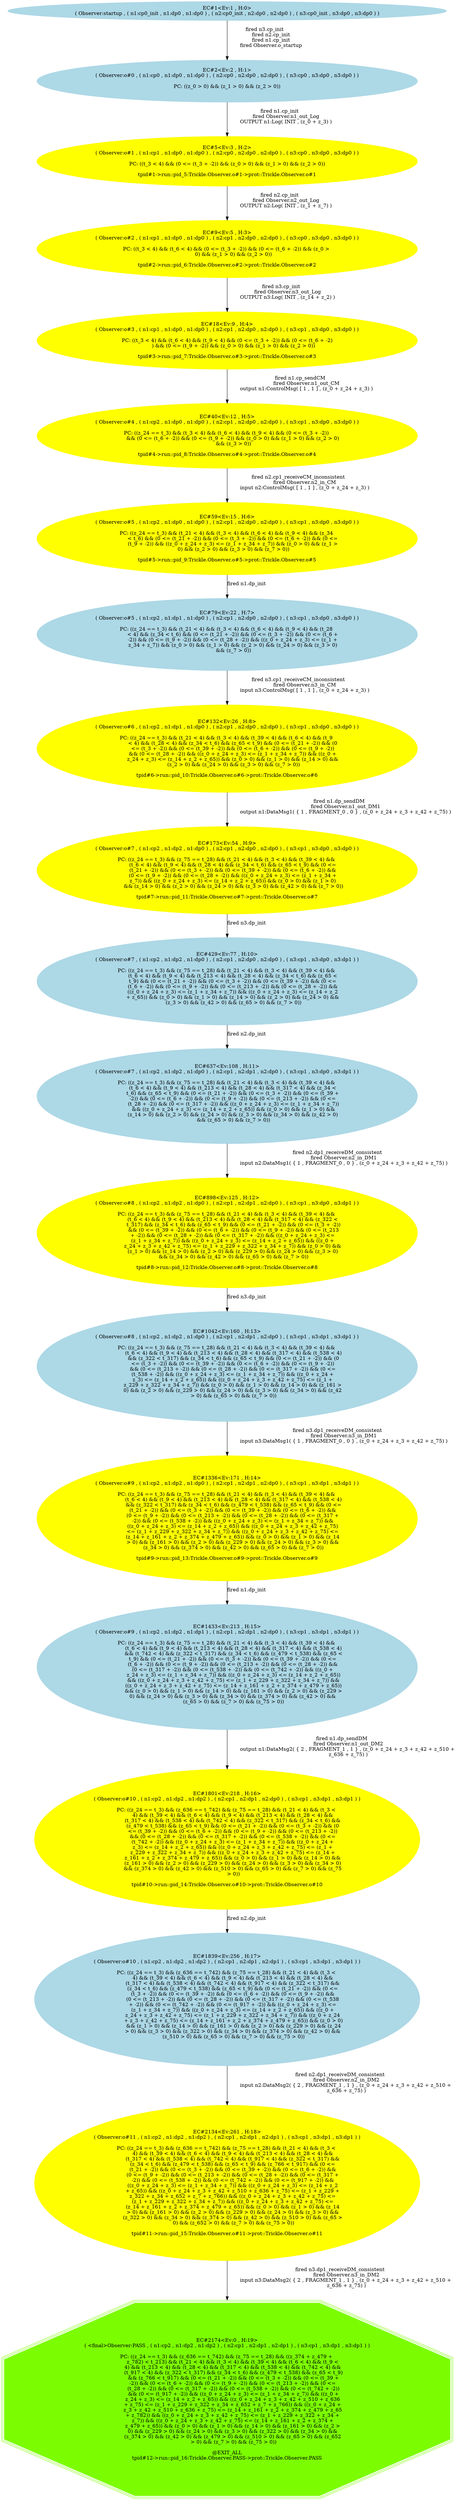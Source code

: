 digraph fscn {
EC1 [
	label="EC#1<Ev:1 , H:0>
( Observer:startup , ( n1:cp0_init , n1:dp0 , n1:dp0 ) , ( n2:cp0_init , n2:dp0 , n2:dp0 ) , ( n3:cp0_init , n3:dp0 , n3:dp0 ) )"
	color=lightblue
	shape=ellipse
	style=filled
]
EC1 -> EC2 [
	label="fired n3.cp_init
	fired n2.cp_init
	fired n1.cp_init
	fired Observer.o_startup
	"
]
EC2 [
	label="EC#2<Ev:2 , H:1>
( Observer:o#0 , ( n1:cp0 , n1:dp0 , n1:dp0 ) , ( n2:cp0 , n2:dp0 , n2:dp0 ) , ( n3:cp0 , n3:dp0 , n3:dp0 ) )

PC: ((z_0 > 0) && (z_1 > 0) && (z_2 > 0))
	"
	color=lightblue
	shape=ellipse
	style=filled
]
EC2 -> EC5 [
	label="fired n1.cp_init
	fired Observer.n1_out_Log
	OUTPUT n1:Log( INIT , (z_0 + z_3) )
	"
]
EC5 [
	label="EC#5<Ev:3 , H:2>
( Observer:o#1 , ( n1:cp1 , n1:dp0 , n1:dp0 ) , ( n2:cp0 , n2:dp0 , n2:dp0 ) , ( n3:cp0 , n3:dp0 , n3:dp0 ) )

PC: ((t_3 < 4) && (0 <= (t_3 + -2)) && (z_0 > 0) && (z_1 > 0) && (z_2 > 0))
	
tpid#1->run::pid_5:Trickle.Observer.o#1->prot::Trickle.Observer.o#1"
	color=yellow
	shape=ellipse
	style=filled
]
EC5 -> EC9 [
	label="fired n2.cp_init
	fired Observer.n2_out_Log
	OUTPUT n2:Log( INIT , (z_1 + z_7) )
	"
]
EC9 [
	label="EC#9<Ev:5 , H:3>
( Observer:o#2 , ( n1:cp1 , n1:dp0 , n1:dp0 ) , ( n2:cp1 , n2:dp0 , n2:dp0 ) , ( n3:cp0 , n3:dp0 , n3:dp0 ) )

PC: ((t_3 < 4) && (t_6 < 4) && (0 <= (t_3 + -2)) && (0 <= (t_6 + -2)) && (z_0 > 
	0) && (z_1 > 0) && (z_2 > 0))
	
tpid#2->run::pid_6:Trickle.Observer.o#2->prot::Trickle.Observer.o#2"
	color=yellow
	shape=ellipse
	style=filled
]
EC9 -> EC18 [
	label="fired n3.cp_init
	fired Observer.n3_out_Log
	OUTPUT n3:Log( INIT , (z_14 + z_2) )
	"
]
EC18 [
	label="EC#18<Ev:9 , H:4>
( Observer:o#3 , ( n1:cp1 , n1:dp0 , n1:dp0 ) , ( n2:cp1 , n2:dp0 , n2:dp0 ) , ( n3:cp1 , n3:dp0 , n3:dp0 ) )

PC: ((t_3 < 4) && (t_6 < 4) && (t_9 < 4) && (0 <= (t_3 + -2)) && (0 <= (t_6 + -2)
	) && (0 <= (t_9 + -2)) && (z_0 > 0) && (z_1 > 0) && (z_2 > 0))
	
tpid#3->run::pid_7:Trickle.Observer.o#3->prot::Trickle.Observer.o#3"
	color=yellow
	shape=ellipse
	style=filled
]
EC18 -> EC40 [
	label="fired n1.cp_sendCM
	fired Observer.n1_out_CM
	output n1:ControlMsg( [ 1 , 1 ] , (z_0 + z_24 + z_3) )
	"
]
EC40 [
	label="EC#40<Ev:12 , H:5>
( Observer:o#4 , ( n1:cp2 , n1:dp0 , n1:dp0 ) , ( n2:cp1 , n2:dp0 , n2:dp0 ) , ( n3:cp1 , n3:dp0 , n3:dp0 ) )

PC: ((z_24 == t_3) && (t_3 < 4) && (t_6 < 4) && (t_9 < 4) && (0 <= (t_3 + -2)) 
	&& (0 <= (t_6 + -2)) && (0 <= (t_9 + -2)) && (z_0 > 0) && (z_1 > 0) && (z_2 > 0) 
	&& (z_3 > 0))
	
tpid#4->run::pid_8:Trickle.Observer.o#4->prot::Trickle.Observer.o#4"
	color=yellow
	shape=ellipse
	style=filled
]
EC40 -> EC59 [
	label="fired n2.cp1_receiveCM_inconsistent
	fired Observer.n2_in_CM
	input n2:ControlMsg( [ 1 , 1 ] , (z_0 + z_24 + z_3) )
	"
]
EC59 [
	label="EC#59<Ev:15 , H:6>
( Observer:o#5 , ( n1:cp2 , n1:dp0 , n1:dp0 ) , ( n2:cp1 , n2:dp0 , n2:dp0 ) , ( n3:cp1 , n3:dp0 , n3:dp0 ) )

PC: ((z_24 == t_3) && (t_21 < 4) && (t_3 < 4) && (t_6 < 4) && (t_9 < 4) && (z_34 
	< t_6) && (0 <= (t_21 + -2)) && (0 <= (t_3 + -2)) && (0 <= (t_6 + -2)) && (0 <= 
	(t_9 + -2)) && ((z_0 + z_24 + z_3) <= (z_1 + z_34 + z_7)) && (z_0 > 0) && (z_1 > 
	0) && (z_2 > 0) && (z_3 > 0) && (z_7 > 0))
	
tpid#5->run::pid_9:Trickle.Observer.o#5->prot::Trickle.Observer.o#5"
	color=yellow
	shape=ellipse
	style=filled
]
EC59 -> EC79 [
	label="fired n1.dp_init
	"
]
EC79 [
	label="EC#79<Ev:22 , H:7>
( Observer:o#5 , ( n1:cp2 , n1:dp1 , n1:dp0 ) , ( n2:cp1 , n2:dp0 , n2:dp0 ) , ( n3:cp1 , n3:dp0 , n3:dp0 ) )

PC: ((z_24 == t_3) && (t_21 < 4) && (t_3 < 4) && (t_6 < 4) && (t_9 < 4) && (t_28 
	< 4) && (z_34 < t_6) && (0 <= (t_21 + -2)) && (0 <= (t_3 + -2)) && (0 <= (t_6 + 
	-2)) && (0 <= (t_9 + -2)) && (0 <= (t_28 + -2)) && ((z_0 + z_24 + z_3) <= (z_1 + 
	z_34 + z_7)) && (z_0 > 0) && (z_1 > 0) && (z_2 > 0) && (z_24 > 0) && (z_3 > 0) 
	&& (z_7 > 0))
	"
	color=lightblue
	shape=ellipse
	style=filled
]
EC79 -> EC132 [
	label="fired n3.cp1_receiveCM_inconsistent
	fired Observer.n3_in_CM
	input n3:ControlMsg( [ 1 , 1 ] , (z_0 + z_24 + z_3) )
	"
]
EC132 [
	label="EC#132<Ev:26 , H:8>
( Observer:o#6 , ( n1:cp2 , n1:dp1 , n1:dp0 ) , ( n2:cp1 , n2:dp0 , n2:dp0 ) , ( n3:cp1 , n3:dp0 , n3:dp0 ) )

PC: ((z_24 == t_3) && (t_21 < 4) && (t_3 < 4) && (t_39 < 4) && (t_6 < 4) && (t_9 
	< 4) && (t_28 < 4) && (z_34 < t_6) && (z_65 < t_9) && (0 <= (t_21 + -2)) && (0 
	<= (t_3 + -2)) && (0 <= (t_39 + -2)) && (0 <= (t_6 + -2)) && (0 <= (t_9 + -2)) 
	&& (0 <= (t_28 + -2)) && ((z_0 + z_24 + z_3) <= (z_1 + z_34 + z_7)) && ((z_0 + 
	z_24 + z_3) <= (z_14 + z_2 + z_65)) && (z_0 > 0) && (z_1 > 0) && (z_14 > 0) && 
	(z_2 > 0) && (z_24 > 0) && (z_3 > 0) && (z_7 > 0))
	
tpid#6->run::pid_10:Trickle.Observer.o#6->prot::Trickle.Observer.o#6"
	color=yellow
	shape=ellipse
	style=filled
]
EC132 -> EC173 [
	label="fired n1.dp_sendDM
	fired Observer.n1_out_DM1
	output n1:DataMsg1( { 1 , FRAGMENT_0 , 0 } , (z_0 + z_24 + z_3 + z_42 + z_75) )
	"
]
EC173 [
	label="EC#173<Ev:54 , H:9>
( Observer:o#7 , ( n1:cp2 , n1:dp2 , n1:dp0 ) , ( n2:cp1 , n2:dp0 , n2:dp0 ) , ( n3:cp1 , n3:dp0 , n3:dp0 ) )

PC: ((z_24 == t_3) && (z_75 == t_28) && (t_21 < 4) && (t_3 < 4) && (t_39 < 4) && 
	(t_6 < 4) && (t_9 < 4) && (t_28 < 4) && (z_34 < t_6) && (z_65 < t_9) && (0 <= 
	(t_21 + -2)) && (0 <= (t_3 + -2)) && (0 <= (t_39 + -2)) && (0 <= (t_6 + -2)) && 
	(0 <= (t_9 + -2)) && (0 <= (t_28 + -2)) && ((z_0 + z_24 + z_3) <= (z_1 + z_34 + 
	z_7)) && ((z_0 + z_24 + z_3) <= (z_14 + z_2 + z_65)) && (z_0 > 0) && (z_1 > 0) 
	&& (z_14 > 0) && (z_2 > 0) && (z_24 > 0) && (z_3 > 0) && (z_42 > 0) && (z_7 > 0))
	
tpid#7->run::pid_11:Trickle.Observer.o#7->prot::Trickle.Observer.o#7"
	color=yellow
	shape=ellipse
	style=filled
]
EC173 -> EC429 [
	label="fired n3.dp_init
	"
]
EC429 [
	label="EC#429<Ev:77 , H:10>
( Observer:o#7 , ( n1:cp2 , n1:dp2 , n1:dp0 ) , ( n2:cp1 , n2:dp0 , n2:dp0 ) , ( n3:cp1 , n3:dp0 , n3:dp1 ) )

PC: ((z_24 == t_3) && (z_75 == t_28) && (t_21 < 4) && (t_3 < 4) && (t_39 < 4) && 
	(t_6 < 4) && (t_9 < 4) && (t_213 < 4) && (t_28 < 4) && (z_34 < t_6) && (z_65 < 
	t_9) && (0 <= (t_21 + -2)) && (0 <= (t_3 + -2)) && (0 <= (t_39 + -2)) && (0 <= 
	(t_6 + -2)) && (0 <= (t_9 + -2)) && (0 <= (t_213 + -2)) && (0 <= (t_28 + -2)) && 
	((z_0 + z_24 + z_3) <= (z_1 + z_34 + z_7)) && ((z_0 + z_24 + z_3) <= (z_14 + z_2 
	+ z_65)) && (z_0 > 0) && (z_1 > 0) && (z_14 > 0) && (z_2 > 0) && (z_24 > 0) && 
	(z_3 > 0) && (z_42 > 0) && (z_65 > 0) && (z_7 > 0))
	"
	color=lightblue
	shape=ellipse
	style=filled
]
EC429 -> EC637 [
	label="fired n2.dp_init
	"
]
EC637 [
	label="EC#637<Ev:108 , H:11>
( Observer:o#7 , ( n1:cp2 , n1:dp2 , n1:dp0 ) , ( n2:cp1 , n2:dp1 , n2:dp0 ) , ( n3:cp1 , n3:dp0 , n3:dp1 ) )

PC: ((z_24 == t_3) && (z_75 == t_28) && (t_21 < 4) && (t_3 < 4) && (t_39 < 4) && 
	(t_6 < 4) && (t_9 < 4) && (t_213 < 4) && (t_28 < 4) && (t_317 < 4) && (z_34 < 
	t_6) && (z_65 < t_9) && (0 <= (t_21 + -2)) && (0 <= (t_3 + -2)) && (0 <= (t_39 + 
	-2)) && (0 <= (t_6 + -2)) && (0 <= (t_9 + -2)) && (0 <= (t_213 + -2)) && (0 <= 
	(t_28 + -2)) && (0 <= (t_317 + -2)) && ((z_0 + z_24 + z_3) <= (z_1 + z_34 + z_7))
	 && ((z_0 + z_24 + z_3) <= (z_14 + z_2 + z_65)) && (z_0 > 0) && (z_1 > 0) && 
	(z_14 > 0) && (z_2 > 0) && (z_24 > 0) && (z_3 > 0) && (z_34 > 0) && (z_42 > 0) 
	&& (z_65 > 0) && (z_7 > 0))
	"
	color=lightblue
	shape=ellipse
	style=filled
]
EC637 -> EC898 [
	label="fired n2.dp1_receiveDM_consistent
	fired Observer.n2_in_DM1
	input n2:DataMsg1( { 1 , FRAGMENT_0 , 0 } , (z_0 + z_24 + z_3 + z_42 + z_75) )
	"
]
EC898 [
	label="EC#898<Ev:125 , H:12>
( Observer:o#8 , ( n1:cp2 , n1:dp2 , n1:dp0 ) , ( n2:cp1 , n2:dp1 , n2:dp0 ) , ( n3:cp1 , n3:dp0 , n3:dp1 ) )

PC: ((z_24 == t_3) && (z_75 == t_28) && (t_21 < 4) && (t_3 < 4) && (t_39 < 4) && 
	(t_6 < 4) && (t_9 < 4) && (t_213 < 4) && (t_28 < 4) && (t_317 < 4) && (z_322 < 
	t_317) && (z_34 < t_6) && (z_65 < t_9) && (0 <= (t_21 + -2)) && (0 <= (t_3 + -2))
	 && (0 <= (t_39 + -2)) && (0 <= (t_6 + -2)) && (0 <= (t_9 + -2)) && (0 <= (t_213 
	+ -2)) && (0 <= (t_28 + -2)) && (0 <= (t_317 + -2)) && ((z_0 + z_24 + z_3) <= 
	(z_1 + z_34 + z_7)) && ((z_0 + z_24 + z_3) <= (z_14 + z_2 + z_65)) && ((z_0 + 
	z_24 + z_3 + z_42 + z_75) <= (z_1 + z_229 + z_322 + z_34 + z_7)) && (z_0 > 0) && 
	(z_1 > 0) && (z_14 > 0) && (z_2 > 0) && (z_229 > 0) && (z_24 > 0) && (z_3 > 0) 
	&& (z_34 > 0) && (z_42 > 0) && (z_65 > 0) && (z_7 > 0))
	
tpid#8->run::pid_12:Trickle.Observer.o#8->prot::Trickle.Observer.o#8"
	color=yellow
	shape=ellipse
	style=filled
]
EC898 -> EC1042 [
	label="fired n3.dp_init
	"
]
EC1042 [
	label="EC#1042<Ev:160 , H:13>
( Observer:o#8 , ( n1:cp2 , n1:dp2 , n1:dp0 ) , ( n2:cp1 , n2:dp1 , n2:dp0 ) , ( n3:cp1 , n3:dp1 , n3:dp1 ) )

PC: ((z_24 == t_3) && (z_75 == t_28) && (t_21 < 4) && (t_3 < 4) && (t_39 < 4) && 
	(t_6 < 4) && (t_9 < 4) && (t_213 < 4) && (t_28 < 4) && (t_317 < 4) && (t_538 < 4)
	 && (z_322 < t_317) && (z_34 < t_6) && (z_65 < t_9) && (0 <= (t_21 + -2)) && (0 
	<= (t_3 + -2)) && (0 <= (t_39 + -2)) && (0 <= (t_6 + -2)) && (0 <= (t_9 + -2)) 
	&& (0 <= (t_213 + -2)) && (0 <= (t_28 + -2)) && (0 <= (t_317 + -2)) && (0 <= 
	(t_538 + -2)) && ((z_0 + z_24 + z_3) <= (z_1 + z_34 + z_7)) && ((z_0 + z_24 + 
	z_3) <= (z_14 + z_2 + z_65)) && ((z_0 + z_24 + z_3 + z_42 + z_75) <= (z_1 + 
	z_229 + z_322 + z_34 + z_7)) && (z_0 > 0) && (z_1 > 0) && (z_14 > 0) && (z_161 > 
	0) && (z_2 > 0) && (z_229 > 0) && (z_24 > 0) && (z_3 > 0) && (z_34 > 0) && (z_42 
	> 0) && (z_65 > 0) && (z_7 > 0))
	"
	color=lightblue
	shape=ellipse
	style=filled
]
EC1042 -> EC1336 [
	label="fired n3.dp1_receiveDM_consistent
	fired Observer.n3_in_DM1
	input n3:DataMsg1( { 1 , FRAGMENT_0 , 0 } , (z_0 + z_24 + z_3 + z_42 + z_75) )
	"
]
EC1336 [
	label="EC#1336<Ev:171 , H:14>
( Observer:o#9 , ( n1:cp2 , n1:dp2 , n1:dp0 ) , ( n2:cp1 , n2:dp1 , n2:dp0 ) , ( n3:cp1 , n3:dp1 , n3:dp1 ) )

PC: ((z_24 == t_3) && (z_75 == t_28) && (t_21 < 4) && (t_3 < 4) && (t_39 < 4) && 
	(t_6 < 4) && (t_9 < 4) && (t_213 < 4) && (t_28 < 4) && (t_317 < 4) && (t_538 < 4)
	 && (z_322 < t_317) && (z_34 < t_6) && (z_479 < t_538) && (z_65 < t_9) && (0 <= 
	(t_21 + -2)) && (0 <= (t_3 + -2)) && (0 <= (t_39 + -2)) && (0 <= (t_6 + -2)) && 
	(0 <= (t_9 + -2)) && (0 <= (t_213 + -2)) && (0 <= (t_28 + -2)) && (0 <= (t_317 + 
	-2)) && (0 <= (t_538 + -2)) && ((z_0 + z_24 + z_3) <= (z_1 + z_34 + z_7)) && 
	((z_0 + z_24 + z_3) <= (z_14 + z_2 + z_65)) && ((z_0 + z_24 + z_3 + z_42 + z_75) 
	<= (z_1 + z_229 + z_322 + z_34 + z_7)) && ((z_0 + z_24 + z_3 + z_42 + z_75) <= 
	(z_14 + z_161 + z_2 + z_374 + z_479 + z_65)) && (z_0 > 0) && (z_1 > 0) && (z_14 
	> 0) && (z_161 > 0) && (z_2 > 0) && (z_229 > 0) && (z_24 > 0) && (z_3 > 0) && 
	(z_34 > 0) && (z_374 > 0) && (z_42 > 0) && (z_65 > 0) && (z_7 > 0))
	
tpid#9->run::pid_13:Trickle.Observer.o#9->prot::Trickle.Observer.o#9"
	color=yellow
	shape=ellipse
	style=filled
]
EC1336 -> EC1433 [
	label="fired n1.dp_init
	"
]
EC1433 [
	label="EC#1433<Ev:213 , H:15>
( Observer:o#9 , ( n1:cp2 , n1:dp2 , n1:dp1 ) , ( n2:cp1 , n2:dp1 , n2:dp0 ) , ( n3:cp1 , n3:dp1 , n3:dp1 ) )

PC: ((z_24 == t_3) && (z_75 == t_28) && (t_21 < 4) && (t_3 < 4) && (t_39 < 4) && 
	(t_6 < 4) && (t_9 < 4) && (t_213 < 4) && (t_28 < 4) && (t_317 < 4) && (t_538 < 4)
	 && (t_742 < 4) && (z_322 < t_317) && (z_34 < t_6) && (z_479 < t_538) && (z_65 < 
	t_9) && (0 <= (t_21 + -2)) && (0 <= (t_3 + -2)) && (0 <= (t_39 + -2)) && (0 <= 
	(t_6 + -2)) && (0 <= (t_9 + -2)) && (0 <= (t_213 + -2)) && (0 <= (t_28 + -2)) && 
	(0 <= (t_317 + -2)) && (0 <= (t_538 + -2)) && (0 <= (t_742 + -2)) && ((z_0 + 
	z_24 + z_3) <= (z_1 + z_34 + z_7)) && ((z_0 + z_24 + z_3) <= (z_14 + z_2 + z_65))
	 && ((z_0 + z_24 + z_3 + z_42 + z_75) <= (z_1 + z_229 + z_322 + z_34 + z_7)) && 
	((z_0 + z_24 + z_3 + z_42 + z_75) <= (z_14 + z_161 + z_2 + z_374 + z_479 + z_65))
	 && (z_0 > 0) && (z_1 > 0) && (z_14 > 0) && (z_161 > 0) && (z_2 > 0) && (z_229 > 
	0) && (z_24 > 0) && (z_3 > 0) && (z_34 > 0) && (z_374 > 0) && (z_42 > 0) && 
	(z_65 > 0) && (z_7 > 0) && (z_75 > 0))
	"
	color=lightblue
	shape=ellipse
	style=filled
]
EC1433 -> EC1801 [
	label="fired n1.dp_sendDM
	fired Observer.n1_out_DM2
	output n1:DataMsg2( { 2 , FRAGMENT_1 , 1 } , (z_0 + z_24 + z_3 + z_42 + z_510 + 
	z_636 + z_75) )
	"
]
EC1801 [
	label="EC#1801<Ev:218 , H:16>
( Observer:o#10 , ( n1:cp2 , n1:dp2 , n1:dp2 ) , ( n2:cp1 , n2:dp1 , n2:dp0 ) , ( n3:cp1 , n3:dp1 , n3:dp1 ) )

PC: ((z_24 == t_3) && (z_636 == t_742) && (z_75 == t_28) && (t_21 < 4) && (t_3 < 
	4) && (t_39 < 4) && (t_6 < 4) && (t_9 < 4) && (t_213 < 4) && (t_28 < 4) && 
	(t_317 < 4) && (t_538 < 4) && (t_742 < 4) && (z_322 < t_317) && (z_34 < t_6) && 
	(z_479 < t_538) && (z_65 < t_9) && (0 <= (t_21 + -2)) && (0 <= (t_3 + -2)) && (0 
	<= (t_39 + -2)) && (0 <= (t_6 + -2)) && (0 <= (t_9 + -2)) && (0 <= (t_213 + -2)) 
	&& (0 <= (t_28 + -2)) && (0 <= (t_317 + -2)) && (0 <= (t_538 + -2)) && (0 <= 
	(t_742 + -2)) && ((z_0 + z_24 + z_3) <= (z_1 + z_34 + z_7)) && ((z_0 + z_24 + 
	z_3) <= (z_14 + z_2 + z_65)) && ((z_0 + z_24 + z_3 + z_42 + z_75) <= (z_1 + 
	z_229 + z_322 + z_34 + z_7)) && ((z_0 + z_24 + z_3 + z_42 + z_75) <= (z_14 + 
	z_161 + z_2 + z_374 + z_479 + z_65)) && (z_0 > 0) && (z_1 > 0) && (z_14 > 0) && 
	(z_161 > 0) && (z_2 > 0) && (z_229 > 0) && (z_24 > 0) && (z_3 > 0) && (z_34 > 0) 
	&& (z_374 > 0) && (z_42 > 0) && (z_510 > 0) && (z_65 > 0) && (z_7 > 0) && (z_75 
	> 0))
	
tpid#10->run::pid_14:Trickle.Observer.o#10->prot::Trickle.Observer.o#10"
	color=yellow
	shape=ellipse
	style=filled
]
EC1801 -> EC1839 [
	label="fired n2.dp_init
	"
]
EC1839 [
	label="EC#1839<Ev:256 , H:17>
( Observer:o#10 , ( n1:cp2 , n1:dp2 , n1:dp2 ) , ( n2:cp1 , n2:dp1 , n2:dp1 ) , ( n3:cp1 , n3:dp1 , n3:dp1 ) )

PC: ((z_24 == t_3) && (z_636 == t_742) && (z_75 == t_28) && (t_21 < 4) && (t_3 < 
	4) && (t_39 < 4) && (t_6 < 4) && (t_9 < 4) && (t_213 < 4) && (t_28 < 4) && 
	(t_317 < 4) && (t_538 < 4) && (t_742 < 4) && (t_917 < 4) && (z_322 < t_317) && 
	(z_34 < t_6) && (z_479 < t_538) && (z_65 < t_9) && (0 <= (t_21 + -2)) && (0 <= 
	(t_3 + -2)) && (0 <= (t_39 + -2)) && (0 <= (t_6 + -2)) && (0 <= (t_9 + -2)) && 
	(0 <= (t_213 + -2)) && (0 <= (t_28 + -2)) && (0 <= (t_317 + -2)) && (0 <= (t_538 
	+ -2)) && (0 <= (t_742 + -2)) && (0 <= (t_917 + -2)) && ((z_0 + z_24 + z_3) <= 
	(z_1 + z_34 + z_7)) && ((z_0 + z_24 + z_3) <= (z_14 + z_2 + z_65)) && ((z_0 + 
	z_24 + z_3 + z_42 + z_75) <= (z_1 + z_229 + z_322 + z_34 + z_7)) && ((z_0 + z_24 
	+ z_3 + z_42 + z_75) <= (z_14 + z_161 + z_2 + z_374 + z_479 + z_65)) && (z_0 > 0)
	 && (z_1 > 0) && (z_14 > 0) && (z_161 > 0) && (z_2 > 0) && (z_229 > 0) && (z_24 
	> 0) && (z_3 > 0) && (z_322 > 0) && (z_34 > 0) && (z_374 > 0) && (z_42 > 0) && 
	(z_510 > 0) && (z_65 > 0) && (z_7 > 0) && (z_75 > 0))
	"
	color=lightblue
	shape=ellipse
	style=filled
]
EC1839 -> EC2134 [
	label="fired n2.dp1_receiveDM_consistent
	fired Observer.n2_in_DM2
	input n2:DataMsg2( { 2 , FRAGMENT_1 , 1 } , (z_0 + z_24 + z_3 + z_42 + z_510 + 
	z_636 + z_75) )
	"
]
EC2134 [
	label="EC#2134<Ev:261 , H:18>
( Observer:o#11 , ( n1:cp2 , n1:dp2 , n1:dp2 ) , ( n2:cp1 , n2:dp1 , n2:dp1 ) , ( n3:cp1 , n3:dp1 , n3:dp1 ) )

PC: ((z_24 == t_3) && (z_636 == t_742) && (z_75 == t_28) && (t_21 < 4) && (t_3 < 
	4) && (t_39 < 4) && (t_6 < 4) && (t_9 < 4) && (t_213 < 4) && (t_28 < 4) && 
	(t_317 < 4) && (t_538 < 4) && (t_742 < 4) && (t_917 < 4) && (z_322 < t_317) && 
	(z_34 < t_6) && (z_479 < t_538) && (z_65 < t_9) && (z_766 < t_917) && (0 <= 
	(t_21 + -2)) && (0 <= (t_3 + -2)) && (0 <= (t_39 + -2)) && (0 <= (t_6 + -2)) && 
	(0 <= (t_9 + -2)) && (0 <= (t_213 + -2)) && (0 <= (t_28 + -2)) && (0 <= (t_317 + 
	-2)) && (0 <= (t_538 + -2)) && (0 <= (t_742 + -2)) && (0 <= (t_917 + -2)) && 
	((z_0 + z_24 + z_3) <= (z_1 + z_34 + z_7)) && ((z_0 + z_24 + z_3) <= (z_14 + z_2 
	+ z_65)) && ((z_0 + z_24 + z_3 + z_42 + z_510 + z_636 + z_75) <= (z_1 + z_229 + 
	z_322 + z_34 + z_652 + z_7 + z_766)) && ((z_0 + z_24 + z_3 + z_42 + z_75) <= 
	(z_1 + z_229 + z_322 + z_34 + z_7)) && ((z_0 + z_24 + z_3 + z_42 + z_75) <= 
	(z_14 + z_161 + z_2 + z_374 + z_479 + z_65)) && (z_0 > 0) && (z_1 > 0) && (z_14 
	> 0) && (z_161 > 0) && (z_2 > 0) && (z_229 > 0) && (z_24 > 0) && (z_3 > 0) && 
	(z_322 > 0) && (z_34 > 0) && (z_374 > 0) && (z_42 > 0) && (z_510 > 0) && (z_65 > 
	0) && (z_652 > 0) && (z_7 > 0) && (z_75 > 0))
	
tpid#11->run::pid_15:Trickle.Observer.o#11->prot::Trickle.Observer.o#11"
	color=yellow
	shape=ellipse
	style=filled
]
EC2134 -> EC2174 [
	label="fired n3.dp1_receiveDM_consistent
	fired Observer.n3_in_DM2
	input n3:DataMsg2( { 2 , FRAGMENT_1 , 1 } , (z_0 + z_24 + z_3 + z_42 + z_510 + 
	z_636 + z_75) )
	"
]
EC2174 [
	label="EC#2174<Ev:0 , H:19>
( <final>Observer:PASS , ( n1:cp2 , n1:dp2 , n1:dp2 ) , ( n2:cp1 , n2:dp1 , n2:dp1 ) , ( n3:cp1 , n3:dp1 , n3:dp1 ) )

PC: ((z_24 == t_3) && (z_636 == t_742) && (z_75 == t_28) && ((z_374 + z_479 + 
	z_782) < t_213) && (t_21 < 4) && (t_3 < 4) && (t_39 < 4) && (t_6 < 4) && (t_9 < 
	4) && (t_213 < 4) && (t_28 < 4) && (t_317 < 4) && (t_538 < 4) && (t_742 < 4) && 
	(t_917 < 4) && (z_322 < t_317) && (z_34 < t_6) && (z_479 < t_538) && (z_65 < t_9)
	 && (z_766 < t_917) && (0 <= (t_21 + -2)) && (0 <= (t_3 + -2)) && (0 <= (t_39 + 
	-2)) && (0 <= (t_6 + -2)) && (0 <= (t_9 + -2)) && (0 <= (t_213 + -2)) && (0 <= 
	(t_28 + -2)) && (0 <= (t_317 + -2)) && (0 <= (t_538 + -2)) && (0 <= (t_742 + -2))
	 && (0 <= (t_917 + -2)) && ((z_0 + z_24 + z_3) <= (z_1 + z_34 + z_7)) && ((z_0 + 
	z_24 + z_3) <= (z_14 + z_2 + z_65)) && ((z_0 + z_24 + z_3 + z_42 + z_510 + z_636 
	+ z_75) <= (z_1 + z_229 + z_322 + z_34 + z_652 + z_7 + z_766)) && ((z_0 + z_24 + 
	z_3 + z_42 + z_510 + z_636 + z_75) <= (z_14 + z_161 + z_2 + z_374 + z_479 + z_65 
	+ z_782)) && ((z_0 + z_24 + z_3 + z_42 + z_75) <= (z_1 + z_229 + z_322 + z_34 + 
	z_7)) && ((z_0 + z_24 + z_3 + z_42 + z_75) <= (z_14 + z_161 + z_2 + z_374 + 
	z_479 + z_65)) && (z_0 > 0) && (z_1 > 0) && (z_14 > 0) && (z_161 > 0) && (z_2 > 
	0) && (z_229 > 0) && (z_24 > 0) && (z_3 > 0) && (z_322 > 0) && (z_34 > 0) && 
	(z_374 > 0) && (z_42 > 0) && (z_479 > 0) && (z_510 > 0) && (z_65 > 0) && (z_652 
	> 0) && (z_7 > 0) && (z_75 > 0))
	
@EXIT_ALL\ntpid#12->run::pid_16:Trickle.Observer.PASS->prot::Trickle.Observer.PASS"
	color=lawngreen
	shape=tripleoctagon
	style=filled
]
}